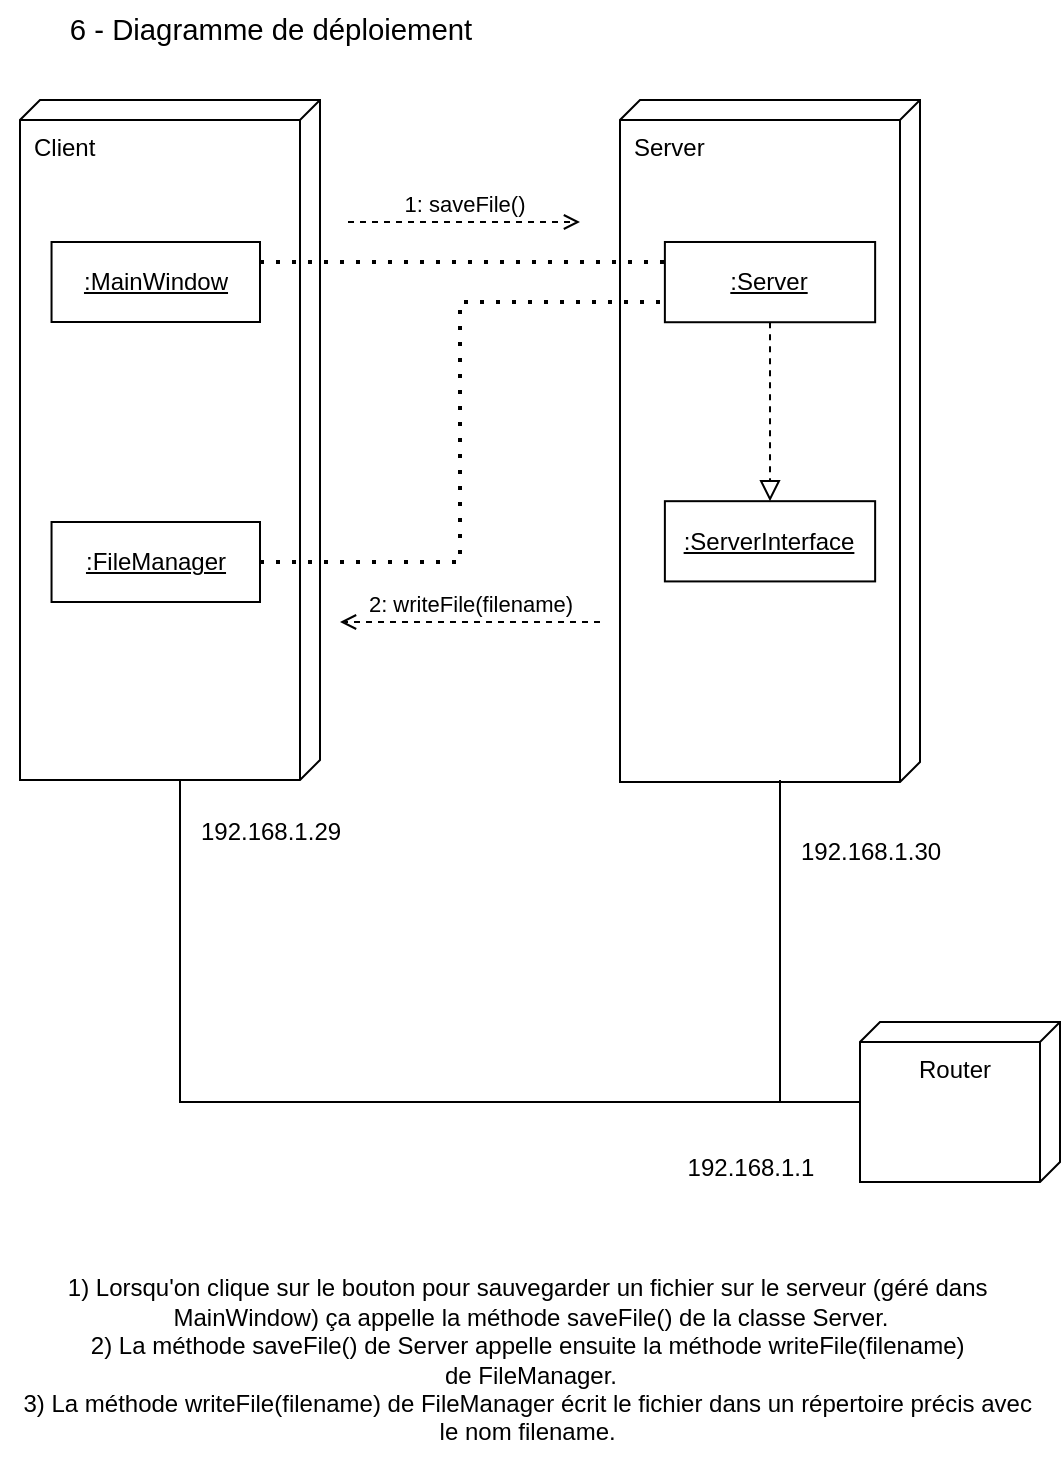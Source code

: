 <mxfile version="24.2.5" type="device">
  <diagram name="Page-1" id="ygPattPglabLzfO5Requ">
    <mxGraphModel dx="1674" dy="884" grid="1" gridSize="10" guides="1" tooltips="1" connect="1" arrows="1" fold="1" page="1" pageScale="0.7" pageWidth="827" pageHeight="1169" math="0" shadow="0">
      <root>
        <mxCell id="0" />
        <mxCell id="1" parent="0" />
        <mxCell id="zME4gdBqckHG-3SlVfI1-1" value="&lt;span style=&quot;font-size:11.0pt;line-height:107%;&lt;br/&gt;font-family:&amp;quot;Aptos&amp;quot;,sans-serif;mso-ascii-theme-font:minor-latin;mso-fareast-font-family:&lt;br/&gt;Aptos;mso-fareast-theme-font:minor-latin;mso-hansi-theme-font:minor-latin;&lt;br/&gt;mso-bidi-font-family:&amp;quot;Times New Roman&amp;quot;;mso-bidi-theme-font:minor-bidi;&lt;br/&gt;mso-ansi-language:FR;mso-fareast-language:EN-US;mso-bidi-language:AR-SA&quot;&gt;6 - Diagramme de déploiement&lt;/span&gt;" style="text;html=1;align=center;verticalAlign=middle;resizable=0;points=[];autosize=1;strokeColor=none;fillColor=none;" parent="1" vertex="1">
          <mxGeometry x="45" y="30" width="220" height="30" as="geometry" />
        </mxCell>
        <mxCell id="6voYikKMC_aPGmfRGK4t-1" value="Client" style="verticalAlign=top;align=left;shape=cube;size=10;direction=south;fontStyle=0;html=1;boundedLbl=1;spacingLeft=5;whiteSpace=wrap;" vertex="1" parent="1">
          <mxGeometry x="30" y="80" width="150" height="340" as="geometry" />
        </mxCell>
        <mxCell id="6voYikKMC_aPGmfRGK4t-14" value="&lt;u&gt;:MainWindow&lt;/u&gt;" style="fontStyle=0;html=1;whiteSpace=wrap;" vertex="1" parent="6voYikKMC_aPGmfRGK4t-1">
          <mxGeometry x="15.77" y="71" width="104.23" height="40" as="geometry" />
        </mxCell>
        <mxCell id="6voYikKMC_aPGmfRGK4t-15" value="&lt;u&gt;:FileManager&lt;/u&gt;" style="fontStyle=0;html=1;whiteSpace=wrap;" vertex="1" parent="6voYikKMC_aPGmfRGK4t-1">
          <mxGeometry x="15.77" y="211" width="104.23" height="40" as="geometry" />
        </mxCell>
        <mxCell id="6voYikKMC_aPGmfRGK4t-3" value="Server" style="verticalAlign=top;align=left;shape=cube;size=10;direction=south;fontStyle=0;html=1;boundedLbl=1;spacingLeft=5;whiteSpace=wrap;" vertex="1" parent="1">
          <mxGeometry x="330" y="80" width="150" height="341" as="geometry" />
        </mxCell>
        <mxCell id="6voYikKMC_aPGmfRGK4t-16" value="&lt;u&gt;:Server&lt;/u&gt;" style="fontStyle=0;html=1;whiteSpace=wrap;" vertex="1" parent="6voYikKMC_aPGmfRGK4t-3">
          <mxGeometry x="22.44" y="70.996" width="105.13" height="40.118" as="geometry" />
        </mxCell>
        <mxCell id="6voYikKMC_aPGmfRGK4t-17" value="&lt;u&gt;:ServerInterface&lt;/u&gt;" style="fontStyle=0;html=1;whiteSpace=wrap;" vertex="1" parent="6voYikKMC_aPGmfRGK4t-3">
          <mxGeometry x="22.44" y="200.588" width="105.13" height="40.118" as="geometry" />
        </mxCell>
        <mxCell id="6voYikKMC_aPGmfRGK4t-21" value="" style="endArrow=block;startArrow=none;endFill=0;startFill=0;endSize=8;html=1;verticalAlign=bottom;dashed=1;labelBackgroundColor=none;rounded=0;" edge="1" parent="6voYikKMC_aPGmfRGK4t-3" source="6voYikKMC_aPGmfRGK4t-16" target="6voYikKMC_aPGmfRGK4t-17">
          <mxGeometry width="160" relative="1" as="geometry">
            <mxPoint x="-140" y="251" as="sourcePoint" />
            <mxPoint x="20" y="251" as="targetPoint" />
          </mxGeometry>
        </mxCell>
        <mxCell id="6voYikKMC_aPGmfRGK4t-22" value="2: writeFile(filename)" style="html=1;verticalAlign=bottom;labelBackgroundColor=none;endArrow=open;endFill=0;dashed=1;rounded=0;" edge="1" parent="6voYikKMC_aPGmfRGK4t-3">
          <mxGeometry width="160" relative="1" as="geometry">
            <mxPoint x="-10" y="261" as="sourcePoint" />
            <mxPoint x="-140" y="261" as="targetPoint" />
          </mxGeometry>
        </mxCell>
        <mxCell id="6voYikKMC_aPGmfRGK4t-7" value="Router" style="verticalAlign=top;align=center;shape=cube;size=10;direction=south;html=1;boundedLbl=1;spacingLeft=5;whiteSpace=wrap;" vertex="1" parent="1">
          <mxGeometry x="450" y="541" width="100" height="80" as="geometry" />
        </mxCell>
        <mxCell id="6voYikKMC_aPGmfRGK4t-8" value="" style="endArrow=none;html=1;rounded=0;exitX=0;exitY=0;exitDx=340;exitDy=70;exitPerimeter=0;" edge="1" parent="1" source="6voYikKMC_aPGmfRGK4t-1" target="6voYikKMC_aPGmfRGK4t-7">
          <mxGeometry width="50" height="50" relative="1" as="geometry">
            <mxPoint x="240" y="511" as="sourcePoint" />
            <mxPoint x="350" y="321" as="targetPoint" />
            <Array as="points">
              <mxPoint x="110" y="581" />
            </Array>
          </mxGeometry>
        </mxCell>
        <mxCell id="6voYikKMC_aPGmfRGK4t-9" value="" style="endArrow=none;html=1;rounded=0;exitX=0;exitY=0;exitDx=340;exitDy=70;exitPerimeter=0;" edge="1" parent="1" source="6voYikKMC_aPGmfRGK4t-3">
          <mxGeometry width="50" height="50" relative="1" as="geometry">
            <mxPoint x="100" y="430" as="sourcePoint" />
            <mxPoint x="410" y="581" as="targetPoint" />
            <Array as="points" />
          </mxGeometry>
        </mxCell>
        <mxCell id="6voYikKMC_aPGmfRGK4t-10" value="192.168.1.1" style="text;html=1;align=center;verticalAlign=middle;resizable=0;points=[];autosize=1;strokeColor=none;fillColor=none;" vertex="1" parent="1">
          <mxGeometry x="350" y="599" width="90" height="30" as="geometry" />
        </mxCell>
        <mxCell id="6voYikKMC_aPGmfRGK4t-11" value="192.168.1.30" style="text;html=1;align=center;verticalAlign=middle;resizable=0;points=[];autosize=1;strokeColor=none;fillColor=none;" vertex="1" parent="1">
          <mxGeometry x="410" y="441" width="90" height="30" as="geometry" />
        </mxCell>
        <mxCell id="6voYikKMC_aPGmfRGK4t-12" value="192.168.1.29" style="text;html=1;align=center;verticalAlign=middle;resizable=0;points=[];autosize=1;strokeColor=none;fillColor=none;" vertex="1" parent="1">
          <mxGeometry x="110" y="431" width="90" height="30" as="geometry" />
        </mxCell>
        <mxCell id="6voYikKMC_aPGmfRGK4t-18" value="" style="endArrow=none;dashed=1;html=1;dashPattern=1 3;strokeWidth=2;rounded=0;" edge="1" parent="1">
          <mxGeometry width="50" height="50" relative="1" as="geometry">
            <mxPoint x="150" y="160.999" as="sourcePoint" />
            <mxPoint x="352.44" y="161.036" as="targetPoint" />
          </mxGeometry>
        </mxCell>
        <mxCell id="6voYikKMC_aPGmfRGK4t-19" value="" style="endArrow=none;dashed=1;html=1;dashPattern=1 3;strokeWidth=2;rounded=0;" edge="1" parent="1" source="6voYikKMC_aPGmfRGK4t-15">
          <mxGeometry width="50" height="50" relative="1" as="geometry">
            <mxPoint x="160" y="181" as="sourcePoint" />
            <mxPoint x="350" y="181" as="targetPoint" />
            <Array as="points">
              <mxPoint x="250" y="311" />
              <mxPoint x="250" y="181" />
            </Array>
          </mxGeometry>
        </mxCell>
        <mxCell id="6voYikKMC_aPGmfRGK4t-23" value="1: saveFile()" style="html=1;verticalAlign=bottom;labelBackgroundColor=none;endArrow=open;endFill=0;dashed=1;rounded=0;" edge="1" parent="1">
          <mxGeometry width="160" relative="1" as="geometry">
            <mxPoint x="194" y="141" as="sourcePoint" />
            <mxPoint x="310" y="141" as="targetPoint" />
          </mxGeometry>
        </mxCell>
        <mxCell id="6voYikKMC_aPGmfRGK4t-24" value="1) Lorsqu&#39;on clique sur le bouton pour sauvegarder un fichier sur le serveur (géré dans&amp;nbsp;&lt;div&gt;MainWindow) ça appelle la méthode saveFile() de la classe Server.&lt;div&gt;2) La méthode saveFile() de Server appelle ensuite la méthode writeFile(filename)&amp;nbsp;&lt;/div&gt;&lt;div&gt;de FileManager.&lt;/div&gt;&lt;div&gt;3) La méthode writeFile(filename) de FileManager écrit le fichier dans un répertoire précis avec&amp;nbsp;&lt;/div&gt;&lt;div&gt;le nom filename.&amp;nbsp;&lt;/div&gt;&lt;/div&gt;" style="text;html=1;align=center;verticalAlign=middle;resizable=0;points=[];autosize=1;strokeColor=none;fillColor=none;" vertex="1" parent="1">
          <mxGeometry x="20" y="660" width="530" height="100" as="geometry" />
        </mxCell>
      </root>
    </mxGraphModel>
  </diagram>
</mxfile>
